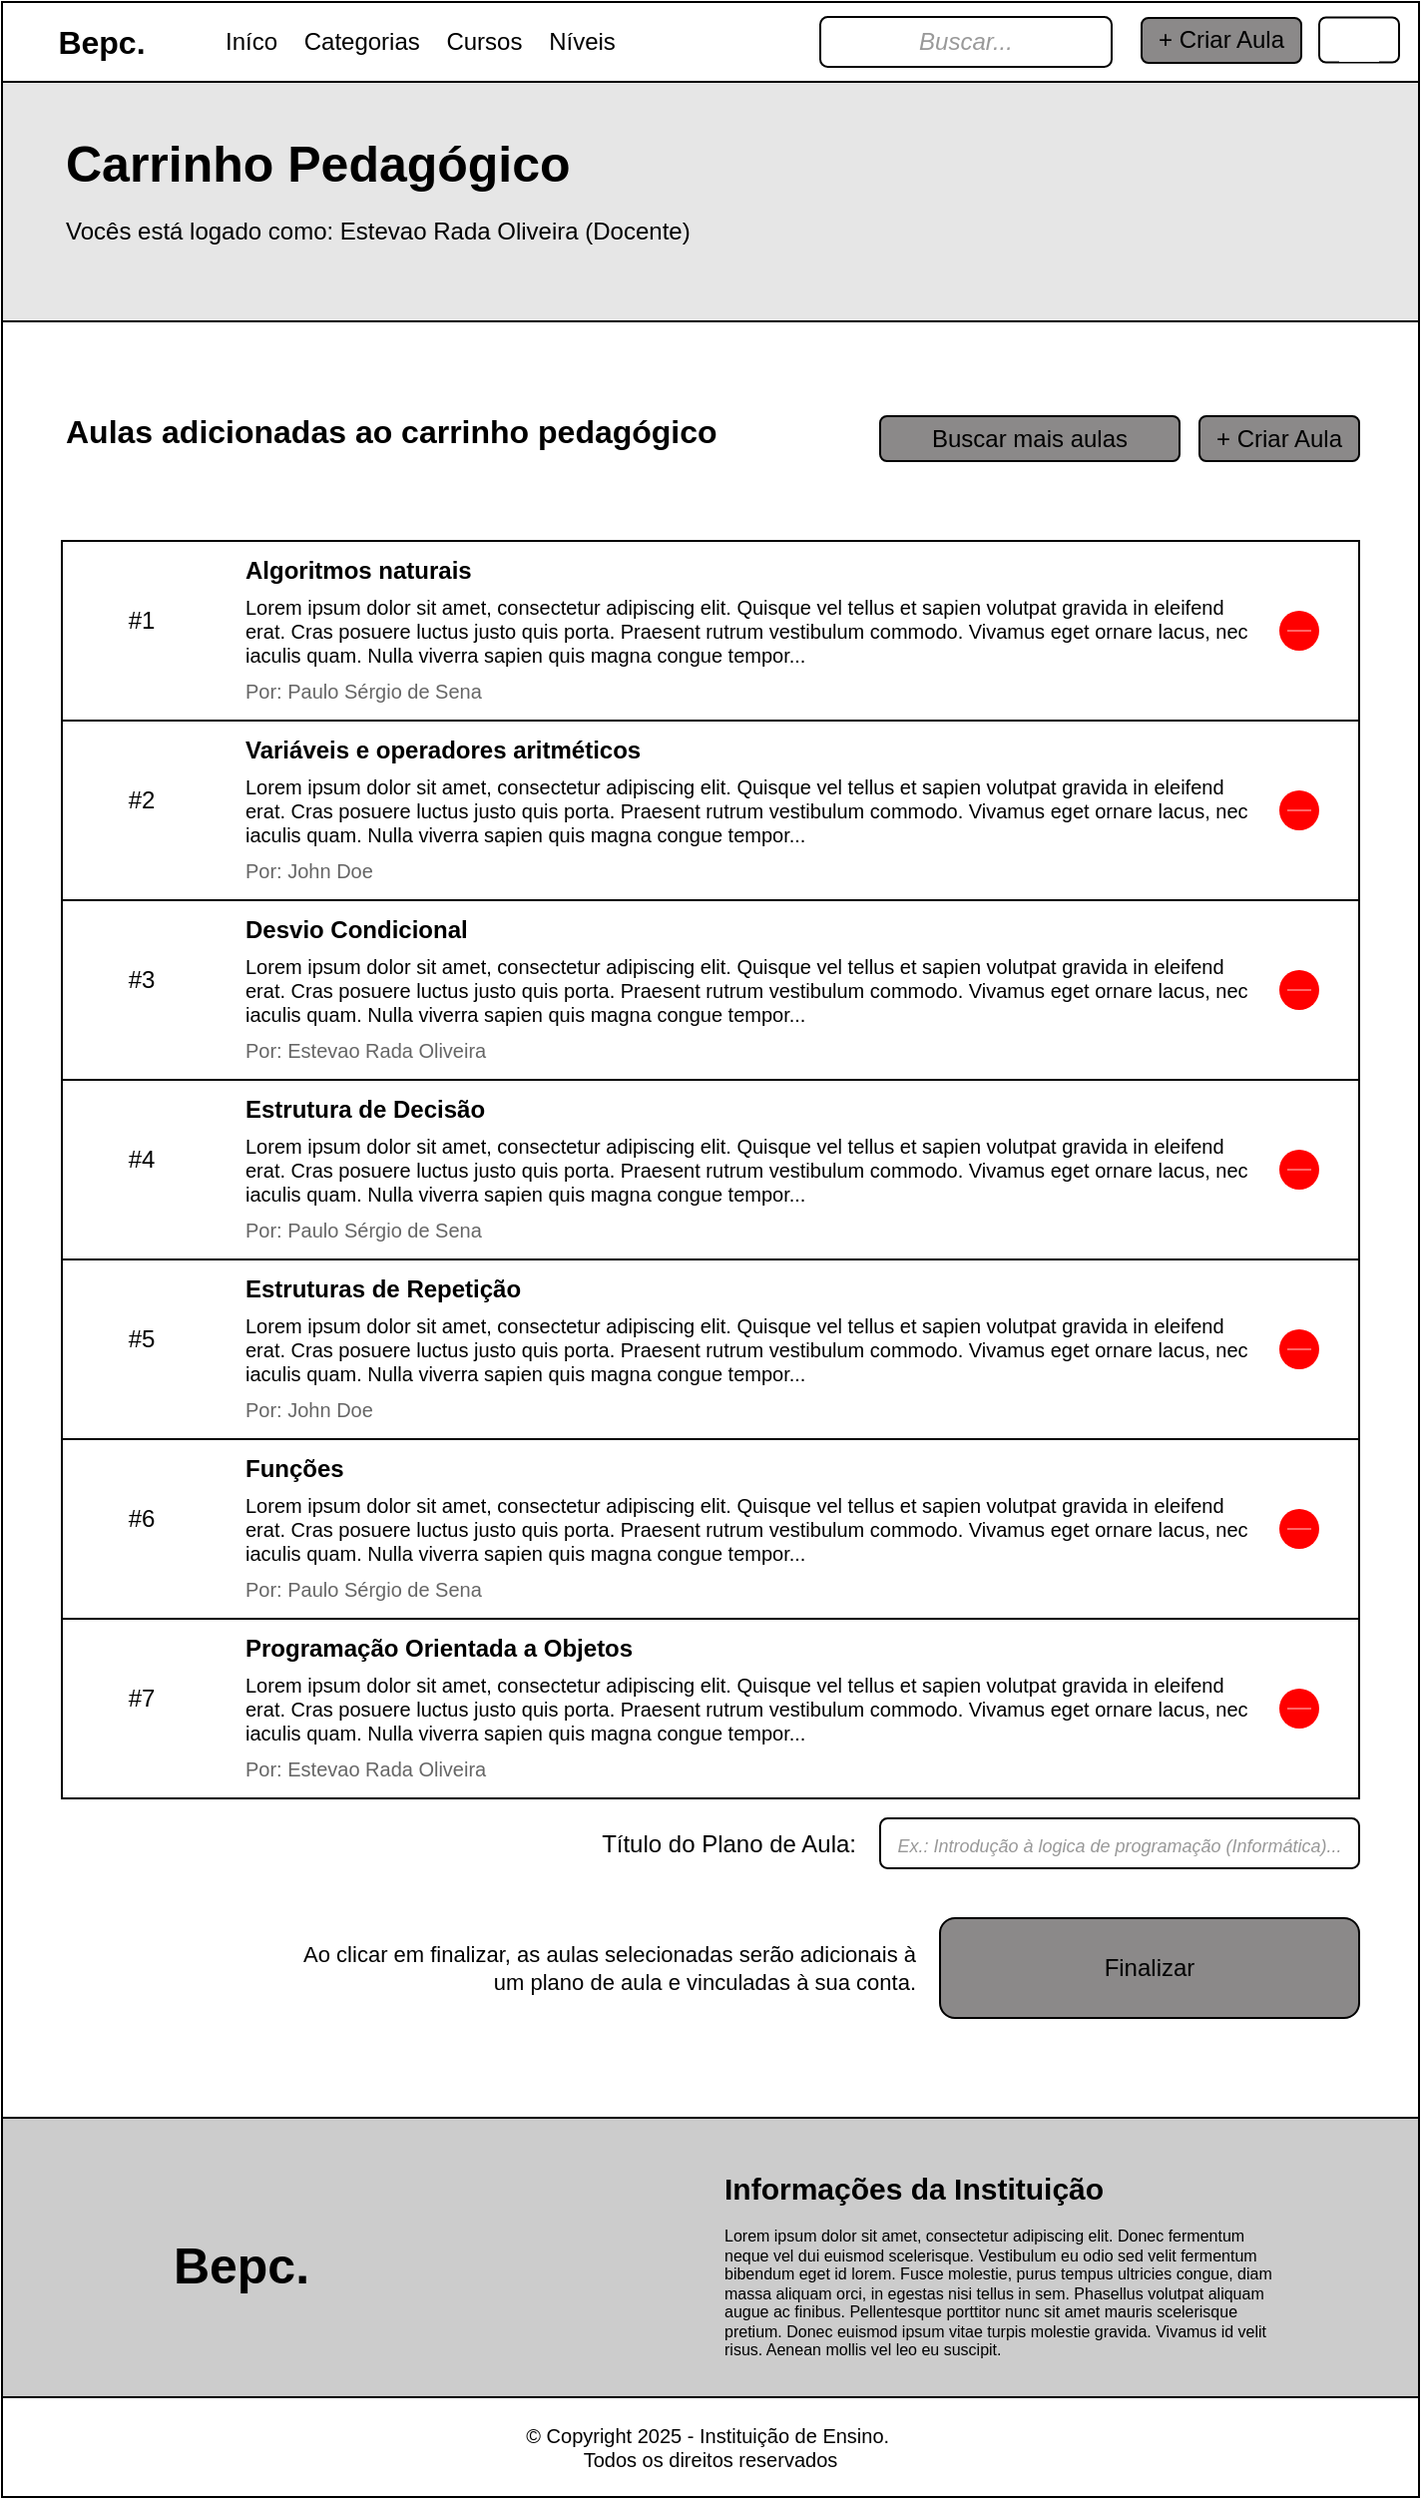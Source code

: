 <mxfile version="27.2.0">
  <diagram name="Página-1" id="8ktKUjLuSopr6MbcSvIK">
    <mxGraphModel dx="872" dy="483" grid="1" gridSize="10" guides="1" tooltips="1" connect="1" arrows="1" fold="1" page="1" pageScale="1" pageWidth="827" pageHeight="1169" math="0" shadow="0">
      <root>
        <mxCell id="0" />
        <mxCell id="1" parent="0" />
        <mxCell id="9P4Px6e0LPDuhDFU_HL_-1" value="" style="rounded=0;whiteSpace=wrap;html=1;" parent="1" vertex="1">
          <mxGeometry x="30" y="60" width="710" height="1020" as="geometry" />
        </mxCell>
        <mxCell id="9P4Px6e0LPDuhDFU_HL_-4" value="" style="rounded=0;whiteSpace=wrap;html=1;fillColor=#E6E6E6;" parent="1" vertex="1">
          <mxGeometry x="30" y="60" width="710" height="120" as="geometry" />
        </mxCell>
        <mxCell id="RnOGg_c4IMyRPbAZXwW1-4" value="" style="rounded=0;whiteSpace=wrap;html=1;" parent="1" vertex="1">
          <mxGeometry x="30" y="20" width="710" height="40" as="geometry" />
        </mxCell>
        <mxCell id="RnOGg_c4IMyRPbAZXwW1-5" value="Bepc." style="text;html=1;align=center;verticalAlign=middle;whiteSpace=wrap;rounded=0;fontStyle=1;fontSize=16;" parent="1" vertex="1">
          <mxGeometry x="50" y="25" width="60" height="30" as="geometry" />
        </mxCell>
        <mxCell id="RnOGg_c4IMyRPbAZXwW1-6" value="Iníco&amp;nbsp; &amp;nbsp; Categorias&amp;nbsp; &amp;nbsp;&amp;nbsp;Cursos&amp;nbsp; &amp;nbsp;&amp;nbsp;Níveis" style="text;html=1;align=left;verticalAlign=middle;whiteSpace=wrap;rounded=0;" parent="1" vertex="1">
          <mxGeometry x="140" y="25" width="250" height="30" as="geometry" />
        </mxCell>
        <mxCell id="RnOGg_c4IMyRPbAZXwW1-7" value="Buscar..." style="rounded=1;whiteSpace=wrap;html=1;fontStyle=2;fontColor=#999999;" parent="1" vertex="1">
          <mxGeometry x="440" y="27.5" width="146" height="25" as="geometry" />
        </mxCell>
        <mxCell id="RnOGg_c4IMyRPbAZXwW1-8" value="+ Criar Aula" style="rounded=1;whiteSpace=wrap;html=1;fillColor=light-dark(#8b8989, #ededed);" parent="1" vertex="1">
          <mxGeometry x="601" y="28" width="80" height="22.5" as="geometry" />
        </mxCell>
        <mxCell id="RnOGg_c4IMyRPbAZXwW1-9" value="" style="rounded=1;whiteSpace=wrap;html=1;fillColor=light-dark(#FFFFFF,#EDEDED);" parent="1" vertex="1">
          <mxGeometry x="690" y="27.75" width="40" height="22.5" as="geometry" />
        </mxCell>
        <mxCell id="RnOGg_c4IMyRPbAZXwW1-66" value="" style="rounded=0;whiteSpace=wrap;html=1;fillColor=#CCCCCC;" parent="1" vertex="1">
          <mxGeometry x="30" y="1080" width="710" height="140" as="geometry" />
        </mxCell>
        <mxCell id="RnOGg_c4IMyRPbAZXwW1-67" value="Bepc." style="text;html=1;align=center;verticalAlign=middle;whiteSpace=wrap;rounded=0;fontStyle=1;fontSize=25;" parent="1" vertex="1">
          <mxGeometry x="90" y="1130" width="120" height="45" as="geometry" />
        </mxCell>
        <mxCell id="RnOGg_c4IMyRPbAZXwW1-68" value="Informações da Instituição" style="text;html=1;align=left;verticalAlign=middle;whiteSpace=wrap;rounded=0;fontStyle=1;fontSize=15;" parent="1" vertex="1">
          <mxGeometry x="390" y="1100" width="280" height="30" as="geometry" />
        </mxCell>
        <mxCell id="RnOGg_c4IMyRPbAZXwW1-69" value="Lorem ipsum dolor sit amet, consectetur adipiscing elit. Donec fermentum neque vel dui euismod scelerisque. Vestibulum eu odio sed velit fermentum bibendum eget id lorem. Fusce molestie, purus tempus ultricies congue, diam massa aliquam orci, in egestas nisi tellus in sem. Phasellus volutpat aliquam augue ac finibus. Pellentesque porttitor nunc sit amet mauris scelerisque pretium. Donec euismod ipsum vitae turpis molestie gravida. Vivamus id velit risus. Aenean mollis vel leo eu suscipit." style="text;html=1;align=left;verticalAlign=middle;whiteSpace=wrap;rounded=0;fontSize=8;" parent="1" vertex="1">
          <mxGeometry x="390" y="1130" width="280" height="75" as="geometry" />
        </mxCell>
        <mxCell id="RnOGg_c4IMyRPbAZXwW1-70" value="© Copyright 2025 - Instituição de Ensino.&amp;nbsp;&lt;div&gt;Todos os direitos reservados&lt;/div&gt;" style="rounded=0;whiteSpace=wrap;html=1;fontSize=10;" parent="1" vertex="1">
          <mxGeometry x="30" y="1220" width="710" height="50" as="geometry" />
        </mxCell>
        <mxCell id="RnOGg_c4IMyRPbAZXwW1-76" value="" style="shape=image;html=1;verticalAlign=top;verticalLabelPosition=bottom;labelBackgroundColor=#ffffff;imageAspect=0;aspect=fixed;image=https://cdn0.iconfinder.com/data/icons/phosphor-regular-vol-4/256/shopping-cart-128.png;imageBackground=default;" parent="1" vertex="1">
          <mxGeometry x="700" y="30" width="20" height="20" as="geometry" />
        </mxCell>
        <mxCell id="9P4Px6e0LPDuhDFU_HL_-2" value="Carrinho Pedagógico" style="text;html=1;align=left;verticalAlign=middle;whiteSpace=wrap;rounded=0;fontStyle=1;fontSize=25;" parent="1" vertex="1">
          <mxGeometry x="60" y="80" width="290" height="40" as="geometry" />
        </mxCell>
        <mxCell id="9P4Px6e0LPDuhDFU_HL_-3" value="Vocês está logado como: Estevao Rada Oliveira (Docente)" style="text;html=1;align=left;verticalAlign=middle;whiteSpace=wrap;rounded=0;" parent="1" vertex="1">
          <mxGeometry x="60" y="120" width="330" height="30" as="geometry" />
        </mxCell>
        <mxCell id="kUsobKeIjvPVuaiuKJYA-1" value="Aulas adicionadas ao carrinho pedagógico" style="text;html=1;align=left;verticalAlign=middle;whiteSpace=wrap;rounded=0;fontStyle=1;fontSize=16;" vertex="1" parent="1">
          <mxGeometry x="60" y="220" width="340" height="30" as="geometry" />
        </mxCell>
        <mxCell id="kUsobKeIjvPVuaiuKJYA-8" value="" style="group" vertex="1" connectable="0" parent="1">
          <mxGeometry x="60" y="290" width="650" height="90" as="geometry" />
        </mxCell>
        <mxCell id="kUsobKeIjvPVuaiuKJYA-2" value="" style="rounded=0;whiteSpace=wrap;html=1;" vertex="1" parent="kUsobKeIjvPVuaiuKJYA-8">
          <mxGeometry width="650" height="90" as="geometry" />
        </mxCell>
        <mxCell id="kUsobKeIjvPVuaiuKJYA-3" value="#1" style="text;html=1;align=center;verticalAlign=middle;whiteSpace=wrap;rounded=0;" vertex="1" parent="kUsobKeIjvPVuaiuKJYA-8">
          <mxGeometry x="20" y="25" width="40" height="30" as="geometry" />
        </mxCell>
        <mxCell id="kUsobKeIjvPVuaiuKJYA-4" value="Algoritmos naturais" style="text;html=1;align=left;verticalAlign=middle;whiteSpace=wrap;rounded=0;fontStyle=1" vertex="1" parent="kUsobKeIjvPVuaiuKJYA-8">
          <mxGeometry x="90" width="170" height="30" as="geometry" />
        </mxCell>
        <mxCell id="kUsobKeIjvPVuaiuKJYA-5" value="Lorem ipsum dolor sit amet, consectetur adipiscing elit. Quisque vel tellus et sapien volutpat gravida in eleifend erat. Cras posuere luctus justo quis porta. Praesent rutrum vestibulum commodo. Vivamus eget ornare lacus, nec iaculis quam. Nulla viverra sapien quis magna congue tempor..." style="text;html=1;align=left;verticalAlign=middle;whiteSpace=wrap;rounded=0;fontSize=10;" vertex="1" parent="kUsobKeIjvPVuaiuKJYA-8">
          <mxGeometry x="90" y="30" width="510" height="30" as="geometry" />
        </mxCell>
        <mxCell id="kUsobKeIjvPVuaiuKJYA-6" value="Por: Paulo Sérgio de Sena" style="text;html=1;align=left;verticalAlign=middle;whiteSpace=wrap;rounded=0;fontSize=10;fontColor=#666666;" vertex="1" parent="kUsobKeIjvPVuaiuKJYA-8">
          <mxGeometry x="90" y="60" width="510" height="30" as="geometry" />
        </mxCell>
        <mxCell id="kUsobKeIjvPVuaiuKJYA-7" value="" style="html=1;verticalLabelPosition=bottom;labelBackgroundColor=#ffffff;verticalAlign=top;shadow=0;dashed=0;strokeWidth=2;shape=mxgraph.ios7.misc.delete;fillColor=#ff0000;strokeColor=#ffffff;sketch=0;" vertex="1" parent="kUsobKeIjvPVuaiuKJYA-8">
          <mxGeometry x="610" y="35" width="20" height="20" as="geometry" />
        </mxCell>
        <mxCell id="kUsobKeIjvPVuaiuKJYA-9" value="" style="group" vertex="1" connectable="0" parent="1">
          <mxGeometry x="60" y="380" width="650" height="90" as="geometry" />
        </mxCell>
        <mxCell id="kUsobKeIjvPVuaiuKJYA-10" value="" style="rounded=0;whiteSpace=wrap;html=1;" vertex="1" parent="kUsobKeIjvPVuaiuKJYA-9">
          <mxGeometry width="650" height="90" as="geometry" />
        </mxCell>
        <mxCell id="kUsobKeIjvPVuaiuKJYA-11" value="#2" style="text;html=1;align=center;verticalAlign=middle;whiteSpace=wrap;rounded=0;" vertex="1" parent="kUsobKeIjvPVuaiuKJYA-9">
          <mxGeometry x="20" y="25" width="40" height="30" as="geometry" />
        </mxCell>
        <mxCell id="kUsobKeIjvPVuaiuKJYA-12" value="Variáveis e operadores aritméticos" style="text;html=1;align=left;verticalAlign=middle;whiteSpace=wrap;rounded=0;fontStyle=1" vertex="1" parent="kUsobKeIjvPVuaiuKJYA-9">
          <mxGeometry x="90" width="250" height="30" as="geometry" />
        </mxCell>
        <mxCell id="kUsobKeIjvPVuaiuKJYA-13" value="Lorem ipsum dolor sit amet, consectetur adipiscing elit. Quisque vel tellus et sapien volutpat gravida in eleifend erat. Cras posuere luctus justo quis porta. Praesent rutrum vestibulum commodo. Vivamus eget ornare lacus, nec iaculis quam. Nulla viverra sapien quis magna congue tempor..." style="text;html=1;align=left;verticalAlign=middle;whiteSpace=wrap;rounded=0;fontSize=10;" vertex="1" parent="kUsobKeIjvPVuaiuKJYA-9">
          <mxGeometry x="90" y="30" width="510" height="30" as="geometry" />
        </mxCell>
        <mxCell id="kUsobKeIjvPVuaiuKJYA-14" value="Por: John Doe" style="text;html=1;align=left;verticalAlign=middle;whiteSpace=wrap;rounded=0;fontSize=10;fontColor=#666666;" vertex="1" parent="kUsobKeIjvPVuaiuKJYA-9">
          <mxGeometry x="90" y="60" width="510" height="30" as="geometry" />
        </mxCell>
        <mxCell id="kUsobKeIjvPVuaiuKJYA-15" value="" style="html=1;verticalLabelPosition=bottom;labelBackgroundColor=#ffffff;verticalAlign=top;shadow=0;dashed=0;strokeWidth=2;shape=mxgraph.ios7.misc.delete;fillColor=#ff0000;strokeColor=#ffffff;sketch=0;" vertex="1" parent="kUsobKeIjvPVuaiuKJYA-9">
          <mxGeometry x="610" y="35" width="20" height="20" as="geometry" />
        </mxCell>
        <mxCell id="kUsobKeIjvPVuaiuKJYA-16" value="" style="group" vertex="1" connectable="0" parent="1">
          <mxGeometry x="60" y="470" width="650" height="90" as="geometry" />
        </mxCell>
        <mxCell id="kUsobKeIjvPVuaiuKJYA-17" value="" style="rounded=0;whiteSpace=wrap;html=1;" vertex="1" parent="kUsobKeIjvPVuaiuKJYA-16">
          <mxGeometry width="650" height="90" as="geometry" />
        </mxCell>
        <mxCell id="kUsobKeIjvPVuaiuKJYA-18" value="#3" style="text;html=1;align=center;verticalAlign=middle;whiteSpace=wrap;rounded=0;" vertex="1" parent="kUsobKeIjvPVuaiuKJYA-16">
          <mxGeometry x="20" y="25" width="40" height="30" as="geometry" />
        </mxCell>
        <mxCell id="kUsobKeIjvPVuaiuKJYA-19" value="Desvio Condicional" style="text;html=1;align=left;verticalAlign=middle;whiteSpace=wrap;rounded=0;fontStyle=1" vertex="1" parent="kUsobKeIjvPVuaiuKJYA-16">
          <mxGeometry x="90" width="170" height="30" as="geometry" />
        </mxCell>
        <mxCell id="kUsobKeIjvPVuaiuKJYA-20" value="Lorem ipsum dolor sit amet, consectetur adipiscing elit. Quisque vel tellus et sapien volutpat gravida in eleifend erat. Cras posuere luctus justo quis porta. Praesent rutrum vestibulum commodo. Vivamus eget ornare lacus, nec iaculis quam. Nulla viverra sapien quis magna congue tempor..." style="text;html=1;align=left;verticalAlign=middle;whiteSpace=wrap;rounded=0;fontSize=10;" vertex="1" parent="kUsobKeIjvPVuaiuKJYA-16">
          <mxGeometry x="90" y="30" width="510" height="30" as="geometry" />
        </mxCell>
        <mxCell id="kUsobKeIjvPVuaiuKJYA-21" value="Por: Estevao Rada Oliveira" style="text;html=1;align=left;verticalAlign=middle;whiteSpace=wrap;rounded=0;fontSize=10;fontColor=#666666;" vertex="1" parent="kUsobKeIjvPVuaiuKJYA-16">
          <mxGeometry x="90" y="60" width="510" height="30" as="geometry" />
        </mxCell>
        <mxCell id="kUsobKeIjvPVuaiuKJYA-22" value="" style="html=1;verticalLabelPosition=bottom;labelBackgroundColor=#ffffff;verticalAlign=top;shadow=0;dashed=0;strokeWidth=2;shape=mxgraph.ios7.misc.delete;fillColor=#ff0000;strokeColor=#ffffff;sketch=0;" vertex="1" parent="kUsobKeIjvPVuaiuKJYA-16">
          <mxGeometry x="610" y="35" width="20" height="20" as="geometry" />
        </mxCell>
        <mxCell id="kUsobKeIjvPVuaiuKJYA-23" value="" style="group" vertex="1" connectable="0" parent="1">
          <mxGeometry x="60" y="560" width="650" height="90" as="geometry" />
        </mxCell>
        <mxCell id="kUsobKeIjvPVuaiuKJYA-24" value="" style="rounded=0;whiteSpace=wrap;html=1;" vertex="1" parent="kUsobKeIjvPVuaiuKJYA-23">
          <mxGeometry width="650" height="90" as="geometry" />
        </mxCell>
        <mxCell id="kUsobKeIjvPVuaiuKJYA-25" value="#4" style="text;html=1;align=center;verticalAlign=middle;whiteSpace=wrap;rounded=0;" vertex="1" parent="kUsobKeIjvPVuaiuKJYA-23">
          <mxGeometry x="20" y="25" width="40" height="30" as="geometry" />
        </mxCell>
        <mxCell id="kUsobKeIjvPVuaiuKJYA-26" value="Estrutura de Decisão" style="text;html=1;align=left;verticalAlign=middle;whiteSpace=wrap;rounded=0;fontStyle=1" vertex="1" parent="kUsobKeIjvPVuaiuKJYA-23">
          <mxGeometry x="90" width="170" height="30" as="geometry" />
        </mxCell>
        <mxCell id="kUsobKeIjvPVuaiuKJYA-27" value="Lorem ipsum dolor sit amet, consectetur adipiscing elit. Quisque vel tellus et sapien volutpat gravida in eleifend erat. Cras posuere luctus justo quis porta. Praesent rutrum vestibulum commodo. Vivamus eget ornare lacus, nec iaculis quam. Nulla viverra sapien quis magna congue tempor..." style="text;html=1;align=left;verticalAlign=middle;whiteSpace=wrap;rounded=0;fontSize=10;" vertex="1" parent="kUsobKeIjvPVuaiuKJYA-23">
          <mxGeometry x="90" y="30" width="510" height="30" as="geometry" />
        </mxCell>
        <mxCell id="kUsobKeIjvPVuaiuKJYA-28" value="Por: Paulo Sérgio de Sena" style="text;html=1;align=left;verticalAlign=middle;whiteSpace=wrap;rounded=0;fontSize=10;fontColor=#666666;" vertex="1" parent="kUsobKeIjvPVuaiuKJYA-23">
          <mxGeometry x="90" y="60" width="510" height="30" as="geometry" />
        </mxCell>
        <mxCell id="kUsobKeIjvPVuaiuKJYA-29" value="" style="html=1;verticalLabelPosition=bottom;labelBackgroundColor=#ffffff;verticalAlign=top;shadow=0;dashed=0;strokeWidth=2;shape=mxgraph.ios7.misc.delete;fillColor=#ff0000;strokeColor=#ffffff;sketch=0;" vertex="1" parent="kUsobKeIjvPVuaiuKJYA-23">
          <mxGeometry x="610" y="35" width="20" height="20" as="geometry" />
        </mxCell>
        <mxCell id="kUsobKeIjvPVuaiuKJYA-30" value="" style="group" vertex="1" connectable="0" parent="1">
          <mxGeometry x="60" y="650" width="650" height="90" as="geometry" />
        </mxCell>
        <mxCell id="kUsobKeIjvPVuaiuKJYA-31" value="" style="rounded=0;whiteSpace=wrap;html=1;" vertex="1" parent="kUsobKeIjvPVuaiuKJYA-30">
          <mxGeometry width="650" height="90" as="geometry" />
        </mxCell>
        <mxCell id="kUsobKeIjvPVuaiuKJYA-32" value="#5" style="text;html=1;align=center;verticalAlign=middle;whiteSpace=wrap;rounded=0;" vertex="1" parent="kUsobKeIjvPVuaiuKJYA-30">
          <mxGeometry x="20" y="25" width="40" height="30" as="geometry" />
        </mxCell>
        <mxCell id="kUsobKeIjvPVuaiuKJYA-33" value="Estruturas de Repetição" style="text;html=1;align=left;verticalAlign=middle;whiteSpace=wrap;rounded=0;fontStyle=1" vertex="1" parent="kUsobKeIjvPVuaiuKJYA-30">
          <mxGeometry x="90" width="170" height="30" as="geometry" />
        </mxCell>
        <mxCell id="kUsobKeIjvPVuaiuKJYA-34" value="Lorem ipsum dolor sit amet, consectetur adipiscing elit. Quisque vel tellus et sapien volutpat gravida in eleifend erat. Cras posuere luctus justo quis porta. Praesent rutrum vestibulum commodo. Vivamus eget ornare lacus, nec iaculis quam. Nulla viverra sapien quis magna congue tempor..." style="text;html=1;align=left;verticalAlign=middle;whiteSpace=wrap;rounded=0;fontSize=10;" vertex="1" parent="kUsobKeIjvPVuaiuKJYA-30">
          <mxGeometry x="90" y="30" width="510" height="30" as="geometry" />
        </mxCell>
        <mxCell id="kUsobKeIjvPVuaiuKJYA-35" value="Por: John Doe" style="text;html=1;align=left;verticalAlign=middle;whiteSpace=wrap;rounded=0;fontSize=10;fontColor=#666666;" vertex="1" parent="kUsobKeIjvPVuaiuKJYA-30">
          <mxGeometry x="90" y="60" width="510" height="30" as="geometry" />
        </mxCell>
        <mxCell id="kUsobKeIjvPVuaiuKJYA-36" value="" style="html=1;verticalLabelPosition=bottom;labelBackgroundColor=#ffffff;verticalAlign=top;shadow=0;dashed=0;strokeWidth=2;shape=mxgraph.ios7.misc.delete;fillColor=#ff0000;strokeColor=#ffffff;sketch=0;" vertex="1" parent="kUsobKeIjvPVuaiuKJYA-30">
          <mxGeometry x="610" y="35" width="20" height="20" as="geometry" />
        </mxCell>
        <mxCell id="kUsobKeIjvPVuaiuKJYA-37" value="" style="group" vertex="1" connectable="0" parent="1">
          <mxGeometry x="60" y="740" width="650" height="90" as="geometry" />
        </mxCell>
        <mxCell id="kUsobKeIjvPVuaiuKJYA-38" value="" style="rounded=0;whiteSpace=wrap;html=1;" vertex="1" parent="kUsobKeIjvPVuaiuKJYA-37">
          <mxGeometry width="650" height="90" as="geometry" />
        </mxCell>
        <mxCell id="kUsobKeIjvPVuaiuKJYA-39" value="#6" style="text;html=1;align=center;verticalAlign=middle;whiteSpace=wrap;rounded=0;" vertex="1" parent="kUsobKeIjvPVuaiuKJYA-37">
          <mxGeometry x="20" y="25" width="40" height="30" as="geometry" />
        </mxCell>
        <mxCell id="kUsobKeIjvPVuaiuKJYA-40" value="Funções" style="text;html=1;align=left;verticalAlign=middle;whiteSpace=wrap;rounded=0;fontStyle=1" vertex="1" parent="kUsobKeIjvPVuaiuKJYA-37">
          <mxGeometry x="90" width="170" height="30" as="geometry" />
        </mxCell>
        <mxCell id="kUsobKeIjvPVuaiuKJYA-41" value="Lorem ipsum dolor sit amet, consectetur adipiscing elit. Quisque vel tellus et sapien volutpat gravida in eleifend erat. Cras posuere luctus justo quis porta. Praesent rutrum vestibulum commodo. Vivamus eget ornare lacus, nec iaculis quam. Nulla viverra sapien quis magna congue tempor..." style="text;html=1;align=left;verticalAlign=middle;whiteSpace=wrap;rounded=0;fontSize=10;" vertex="1" parent="kUsobKeIjvPVuaiuKJYA-37">
          <mxGeometry x="90" y="30" width="510" height="30" as="geometry" />
        </mxCell>
        <mxCell id="kUsobKeIjvPVuaiuKJYA-42" value="Por: Paulo Sérgio de Sena" style="text;html=1;align=left;verticalAlign=middle;whiteSpace=wrap;rounded=0;fontSize=10;fontColor=#666666;" vertex="1" parent="kUsobKeIjvPVuaiuKJYA-37">
          <mxGeometry x="90" y="60" width="510" height="30" as="geometry" />
        </mxCell>
        <mxCell id="kUsobKeIjvPVuaiuKJYA-43" value="" style="html=1;verticalLabelPosition=bottom;labelBackgroundColor=#ffffff;verticalAlign=top;shadow=0;dashed=0;strokeWidth=2;shape=mxgraph.ios7.misc.delete;fillColor=#ff0000;strokeColor=#ffffff;sketch=0;" vertex="1" parent="kUsobKeIjvPVuaiuKJYA-37">
          <mxGeometry x="610" y="35" width="20" height="20" as="geometry" />
        </mxCell>
        <mxCell id="kUsobKeIjvPVuaiuKJYA-44" value="" style="group" vertex="1" connectable="0" parent="1">
          <mxGeometry x="60" y="830" width="650" height="90" as="geometry" />
        </mxCell>
        <mxCell id="kUsobKeIjvPVuaiuKJYA-45" value="" style="rounded=0;whiteSpace=wrap;html=1;" vertex="1" parent="kUsobKeIjvPVuaiuKJYA-44">
          <mxGeometry width="650" height="90" as="geometry" />
        </mxCell>
        <mxCell id="kUsobKeIjvPVuaiuKJYA-46" value="#7" style="text;html=1;align=center;verticalAlign=middle;whiteSpace=wrap;rounded=0;" vertex="1" parent="kUsobKeIjvPVuaiuKJYA-44">
          <mxGeometry x="20" y="25" width="40" height="30" as="geometry" />
        </mxCell>
        <mxCell id="kUsobKeIjvPVuaiuKJYA-47" value="Programação Orientada a Objetos" style="text;html=1;align=left;verticalAlign=middle;whiteSpace=wrap;rounded=0;fontStyle=1" vertex="1" parent="kUsobKeIjvPVuaiuKJYA-44">
          <mxGeometry x="90" width="220" height="30" as="geometry" />
        </mxCell>
        <mxCell id="kUsobKeIjvPVuaiuKJYA-48" value="Lorem ipsum dolor sit amet, consectetur adipiscing elit. Quisque vel tellus et sapien volutpat gravida in eleifend erat. Cras posuere luctus justo quis porta. Praesent rutrum vestibulum commodo. Vivamus eget ornare lacus, nec iaculis quam. Nulla viverra sapien quis magna congue tempor..." style="text;html=1;align=left;verticalAlign=middle;whiteSpace=wrap;rounded=0;fontSize=10;" vertex="1" parent="kUsobKeIjvPVuaiuKJYA-44">
          <mxGeometry x="90" y="30" width="510" height="30" as="geometry" />
        </mxCell>
        <mxCell id="kUsobKeIjvPVuaiuKJYA-49" value="Por: Estevao Rada Oliveira" style="text;html=1;align=left;verticalAlign=middle;whiteSpace=wrap;rounded=0;fontSize=10;fontColor=#666666;" vertex="1" parent="kUsobKeIjvPVuaiuKJYA-44">
          <mxGeometry x="90" y="60" width="510" height="30" as="geometry" />
        </mxCell>
        <mxCell id="kUsobKeIjvPVuaiuKJYA-50" value="" style="html=1;verticalLabelPosition=bottom;labelBackgroundColor=#ffffff;verticalAlign=top;shadow=0;dashed=0;strokeWidth=2;shape=mxgraph.ios7.misc.delete;fillColor=#ff0000;strokeColor=#ffffff;sketch=0;" vertex="1" parent="kUsobKeIjvPVuaiuKJYA-44">
          <mxGeometry x="610" y="35" width="20" height="20" as="geometry" />
        </mxCell>
        <mxCell id="kUsobKeIjvPVuaiuKJYA-51" value="Finalizar" style="rounded=1;whiteSpace=wrap;html=1;fillColor=light-dark(#8b8989, #ededed);" vertex="1" parent="1">
          <mxGeometry x="500" y="980" width="210" height="50" as="geometry" />
        </mxCell>
        <mxCell id="kUsobKeIjvPVuaiuKJYA-52" value="Ao clicar em finalizar, as aulas selecionadas serão adicionais à um plano de aula e vinculadas à sua conta." style="text;html=1;align=right;verticalAlign=middle;whiteSpace=wrap;rounded=0;fontSize=11;" vertex="1" parent="1">
          <mxGeometry x="180" y="985" width="310" height="40" as="geometry" />
        </mxCell>
        <mxCell id="kUsobKeIjvPVuaiuKJYA-53" value="&lt;font style=&quot;font-size: 9px;&quot;&gt;Ex.: Introdução à logica de programação (Informática)...&lt;/font&gt;" style="rounded=1;whiteSpace=wrap;html=1;fontStyle=2;fontColor=#999999;" vertex="1" parent="1">
          <mxGeometry x="470" y="930" width="240" height="25" as="geometry" />
        </mxCell>
        <mxCell id="kUsobKeIjvPVuaiuKJYA-54" value="Título do Plano de Aula:" style="text;html=1;align=right;verticalAlign=middle;whiteSpace=wrap;rounded=0;" vertex="1" parent="1">
          <mxGeometry x="310" y="927.5" width="150" height="30" as="geometry" />
        </mxCell>
        <mxCell id="kUsobKeIjvPVuaiuKJYA-55" value="Buscar mais aulas" style="rounded=1;whiteSpace=wrap;html=1;fillColor=light-dark(#8b8989, #ededed);" vertex="1" parent="1">
          <mxGeometry x="470" y="227.5" width="150" height="22.5" as="geometry" />
        </mxCell>
        <mxCell id="kUsobKeIjvPVuaiuKJYA-57" value="+ Criar Aula" style="rounded=1;whiteSpace=wrap;html=1;fillColor=light-dark(#8b8989, #ededed);" vertex="1" parent="1">
          <mxGeometry x="630" y="227.5" width="80" height="22.5" as="geometry" />
        </mxCell>
      </root>
    </mxGraphModel>
  </diagram>
</mxfile>
